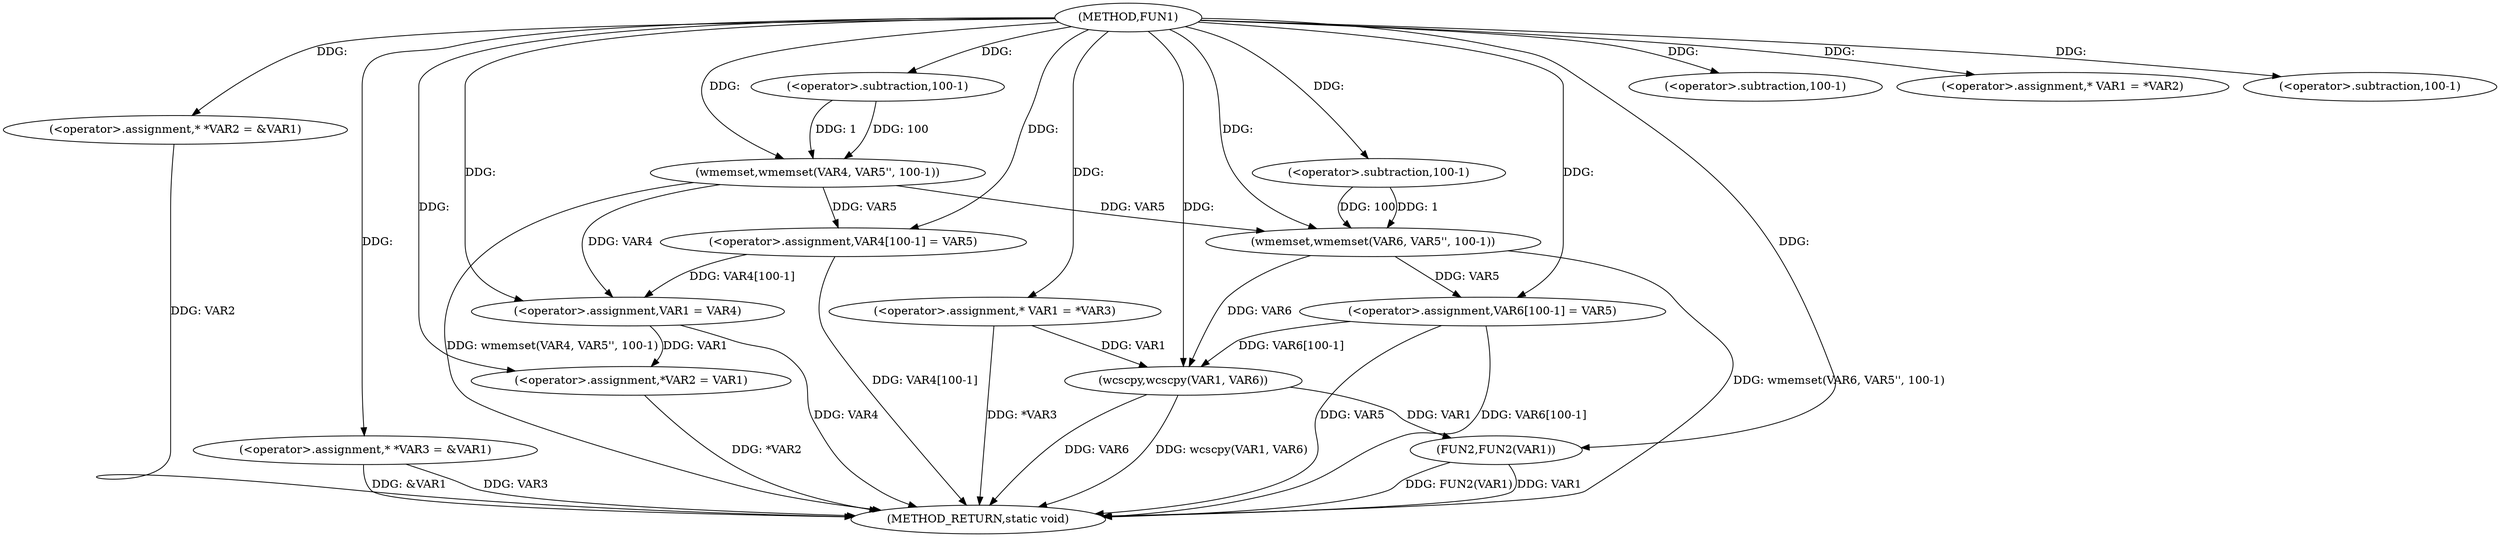 digraph FUN1 {  
"1000100" [label = "(METHOD,FUN1)" ]
"1000166" [label = "(METHOD_RETURN,static void)" ]
"1000104" [label = "(<operator>.assignment,* *VAR2 = &VAR1)" ]
"1000109" [label = "(<operator>.assignment,* *VAR3 = &VAR1)" ]
"1000114" [label = "(wmemset,wmemset(VAR4, VAR5'', 100-1))" ]
"1000117" [label = "(<operator>.subtraction,100-1)" ]
"1000120" [label = "(<operator>.assignment,VAR4[100-1] = VAR5)" ]
"1000123" [label = "(<operator>.subtraction,100-1)" ]
"1000129" [label = "(<operator>.assignment,* VAR1 = *VAR2)" ]
"1000133" [label = "(<operator>.assignment,VAR1 = VAR4)" ]
"1000136" [label = "(<operator>.assignment,*VAR2 = VAR1)" ]
"1000142" [label = "(<operator>.assignment,* VAR1 = *VAR3)" ]
"1000148" [label = "(wmemset,wmemset(VAR6, VAR5'', 100-1))" ]
"1000151" [label = "(<operator>.subtraction,100-1)" ]
"1000154" [label = "(<operator>.assignment,VAR6[100-1] = VAR5)" ]
"1000157" [label = "(<operator>.subtraction,100-1)" ]
"1000161" [label = "(wcscpy,wcscpy(VAR1, VAR6))" ]
"1000164" [label = "(FUN2,FUN2(VAR1))" ]
  "1000164" -> "1000166"  [ label = "DDG: FUN2(VAR1)"] 
  "1000104" -> "1000166"  [ label = "DDG: VAR2"] 
  "1000120" -> "1000166"  [ label = "DDG: VAR4[100-1]"] 
  "1000148" -> "1000166"  [ label = "DDG: wmemset(VAR6, VAR5'', 100-1)"] 
  "1000161" -> "1000166"  [ label = "DDG: VAR6"] 
  "1000164" -> "1000166"  [ label = "DDG: VAR1"] 
  "1000114" -> "1000166"  [ label = "DDG: wmemset(VAR4, VAR5'', 100-1)"] 
  "1000154" -> "1000166"  [ label = "DDG: VAR5"] 
  "1000154" -> "1000166"  [ label = "DDG: VAR6[100-1]"] 
  "1000142" -> "1000166"  [ label = "DDG: *VAR3"] 
  "1000133" -> "1000166"  [ label = "DDG: VAR4"] 
  "1000109" -> "1000166"  [ label = "DDG: VAR3"] 
  "1000109" -> "1000166"  [ label = "DDG: &VAR1"] 
  "1000161" -> "1000166"  [ label = "DDG: wcscpy(VAR1, VAR6)"] 
  "1000136" -> "1000166"  [ label = "DDG: *VAR2"] 
  "1000100" -> "1000104"  [ label = "DDG: "] 
  "1000100" -> "1000109"  [ label = "DDG: "] 
  "1000100" -> "1000114"  [ label = "DDG: "] 
  "1000117" -> "1000114"  [ label = "DDG: 100"] 
  "1000117" -> "1000114"  [ label = "DDG: 1"] 
  "1000100" -> "1000117"  [ label = "DDG: "] 
  "1000114" -> "1000120"  [ label = "DDG: VAR5"] 
  "1000100" -> "1000120"  [ label = "DDG: "] 
  "1000100" -> "1000123"  [ label = "DDG: "] 
  "1000100" -> "1000129"  [ label = "DDG: "] 
  "1000114" -> "1000133"  [ label = "DDG: VAR4"] 
  "1000120" -> "1000133"  [ label = "DDG: VAR4[100-1]"] 
  "1000100" -> "1000133"  [ label = "DDG: "] 
  "1000133" -> "1000136"  [ label = "DDG: VAR1"] 
  "1000100" -> "1000136"  [ label = "DDG: "] 
  "1000100" -> "1000142"  [ label = "DDG: "] 
  "1000100" -> "1000148"  [ label = "DDG: "] 
  "1000114" -> "1000148"  [ label = "DDG: VAR5"] 
  "1000151" -> "1000148"  [ label = "DDG: 100"] 
  "1000151" -> "1000148"  [ label = "DDG: 1"] 
  "1000100" -> "1000151"  [ label = "DDG: "] 
  "1000148" -> "1000154"  [ label = "DDG: VAR5"] 
  "1000100" -> "1000154"  [ label = "DDG: "] 
  "1000100" -> "1000157"  [ label = "DDG: "] 
  "1000142" -> "1000161"  [ label = "DDG: VAR1"] 
  "1000100" -> "1000161"  [ label = "DDG: "] 
  "1000154" -> "1000161"  [ label = "DDG: VAR6[100-1]"] 
  "1000148" -> "1000161"  [ label = "DDG: VAR6"] 
  "1000161" -> "1000164"  [ label = "DDG: VAR1"] 
  "1000100" -> "1000164"  [ label = "DDG: "] 
}
